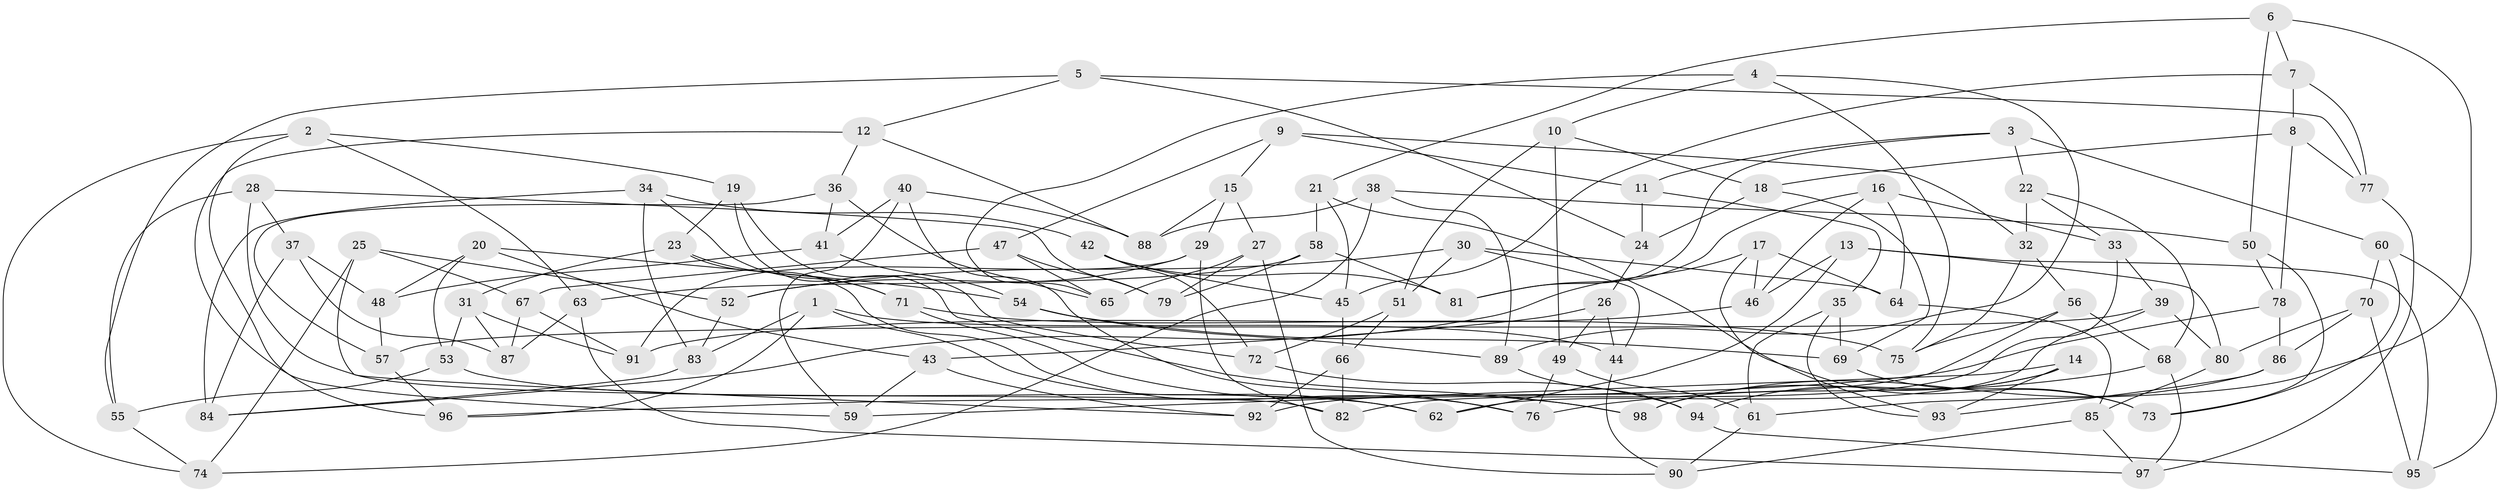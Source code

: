 // Generated by graph-tools (version 1.1) at 2025/16/03/09/25 04:16:37]
// undirected, 98 vertices, 196 edges
graph export_dot {
graph [start="1"]
  node [color=gray90,style=filled];
  1;
  2;
  3;
  4;
  5;
  6;
  7;
  8;
  9;
  10;
  11;
  12;
  13;
  14;
  15;
  16;
  17;
  18;
  19;
  20;
  21;
  22;
  23;
  24;
  25;
  26;
  27;
  28;
  29;
  30;
  31;
  32;
  33;
  34;
  35;
  36;
  37;
  38;
  39;
  40;
  41;
  42;
  43;
  44;
  45;
  46;
  47;
  48;
  49;
  50;
  51;
  52;
  53;
  54;
  55;
  56;
  57;
  58;
  59;
  60;
  61;
  62;
  63;
  64;
  65;
  66;
  67;
  68;
  69;
  70;
  71;
  72;
  73;
  74;
  75;
  76;
  77;
  78;
  79;
  80;
  81;
  82;
  83;
  84;
  85;
  86;
  87;
  88;
  89;
  90;
  91;
  92;
  93;
  94;
  95;
  96;
  97;
  98;
  1 -- 83;
  1 -- 44;
  1 -- 96;
  1 -- 62;
  2 -- 19;
  2 -- 63;
  2 -- 96;
  2 -- 74;
  3 -- 81;
  3 -- 11;
  3 -- 22;
  3 -- 60;
  4 -- 10;
  4 -- 89;
  4 -- 65;
  4 -- 75;
  5 -- 55;
  5 -- 24;
  5 -- 12;
  5 -- 77;
  6 -- 61;
  6 -- 21;
  6 -- 50;
  6 -- 7;
  7 -- 45;
  7 -- 8;
  7 -- 77;
  8 -- 78;
  8 -- 18;
  8 -- 77;
  9 -- 32;
  9 -- 47;
  9 -- 15;
  9 -- 11;
  10 -- 51;
  10 -- 18;
  10 -- 49;
  11 -- 35;
  11 -- 24;
  12 -- 59;
  12 -- 88;
  12 -- 36;
  13 -- 95;
  13 -- 80;
  13 -- 46;
  13 -- 62;
  14 -- 98;
  14 -- 59;
  14 -- 93;
  14 -- 94;
  15 -- 27;
  15 -- 88;
  15 -- 29;
  16 -- 64;
  16 -- 33;
  16 -- 81;
  16 -- 46;
  17 -- 84;
  17 -- 73;
  17 -- 64;
  17 -- 46;
  18 -- 69;
  18 -- 24;
  19 -- 98;
  19 -- 23;
  19 -- 72;
  20 -- 54;
  20 -- 53;
  20 -- 48;
  20 -- 43;
  21 -- 93;
  21 -- 45;
  21 -- 58;
  22 -- 68;
  22 -- 32;
  22 -- 33;
  23 -- 76;
  23 -- 31;
  23 -- 71;
  24 -- 26;
  25 -- 67;
  25 -- 92;
  25 -- 74;
  25 -- 52;
  26 -- 49;
  26 -- 44;
  26 -- 43;
  27 -- 90;
  27 -- 79;
  27 -- 65;
  28 -- 55;
  28 -- 37;
  28 -- 82;
  28 -- 79;
  29 -- 91;
  29 -- 82;
  29 -- 52;
  30 -- 51;
  30 -- 52;
  30 -- 44;
  30 -- 64;
  31 -- 53;
  31 -- 91;
  31 -- 87;
  32 -- 75;
  32 -- 56;
  33 -- 82;
  33 -- 39;
  34 -- 71;
  34 -- 83;
  34 -- 42;
  34 -- 84;
  35 -- 69;
  35 -- 61;
  35 -- 93;
  36 -- 65;
  36 -- 41;
  36 -- 57;
  37 -- 48;
  37 -- 87;
  37 -- 84;
  38 -- 74;
  38 -- 89;
  38 -- 50;
  38 -- 88;
  39 -- 80;
  39 -- 62;
  39 -- 57;
  40 -- 59;
  40 -- 88;
  40 -- 41;
  40 -- 76;
  41 -- 48;
  41 -- 54;
  42 -- 72;
  42 -- 81;
  42 -- 45;
  43 -- 92;
  43 -- 59;
  44 -- 90;
  45 -- 66;
  46 -- 91;
  47 -- 67;
  47 -- 79;
  47 -- 65;
  48 -- 57;
  49 -- 61;
  49 -- 76;
  50 -- 73;
  50 -- 78;
  51 -- 72;
  51 -- 66;
  52 -- 83;
  53 -- 62;
  53 -- 55;
  54 -- 69;
  54 -- 89;
  55 -- 74;
  56 -- 68;
  56 -- 75;
  56 -- 92;
  57 -- 96;
  58 -- 63;
  58 -- 79;
  58 -- 81;
  60 -- 70;
  60 -- 73;
  60 -- 95;
  61 -- 90;
  63 -- 97;
  63 -- 87;
  64 -- 85;
  66 -- 82;
  66 -- 92;
  67 -- 91;
  67 -- 87;
  68 -- 76;
  68 -- 97;
  69 -- 73;
  70 -- 86;
  70 -- 95;
  70 -- 80;
  71 -- 75;
  71 -- 98;
  72 -- 94;
  77 -- 97;
  78 -- 86;
  78 -- 96;
  80 -- 85;
  83 -- 84;
  85 -- 97;
  85 -- 90;
  86 -- 98;
  86 -- 93;
  89 -- 94;
  94 -- 95;
}
